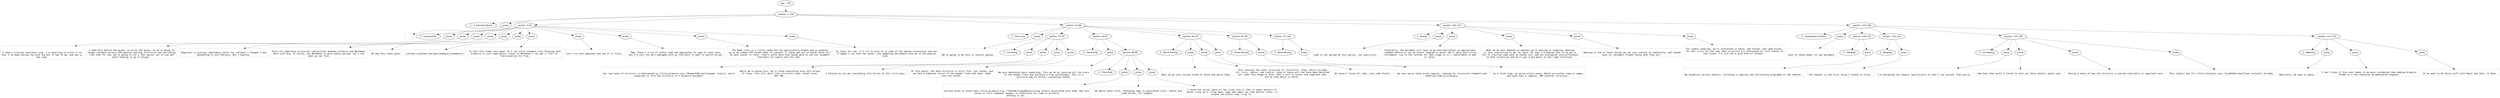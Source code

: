 digraph hierarchy {

node [fontname=Helvetica]
edge [style=dashed]

doc_0 [label="doc - 155"]


doc_0 -> { section_1}
{rank=same; section_1}

section_1 [label="section: 1-124"]


section_1 -> { header_2 prose_3 section_4 section_5 section_6 section_7}
{rank=same; header_2 prose_3 section_4 section_5 section_6 section_7}

header_2 [label="1 : A Grimoire Parser"]

prose_3 [label="prose"]

section_4 [label="section: 3-42"]

section_5 [label="section: 43-96"]

section_6 [label="section: 102-124"]

section_7 [label="section: 125-146"]


prose_3 -> leaf_8
leaf_8  [color=Gray,shape=rectangle,fontname=Inconsolata,label="
"]
section_4 -> { header_9 prose_10 prose_11 prose_12 prose_13 prose_14 prose_15 prose_16 prose_17 prose_18 prose_19 prose_20}
{rank=same; header_9 prose_10 prose_11 prose_12 prose_13 prose_14 prose_15 prose_16 prose_17 prose_18 prose_19 prose_20}

header_9 [label="2 : Introduction"]

prose_10 [label="prose"]

prose_11 [label="prose"]

prose_12 [label="prose"]

prose_13 [label="prose"]

prose_14 [label="prose"]

prose_15 [label="prose"]

prose_16 [label="prose"]

prose_17 [label="prose"]

prose_18 [label="prose"]

prose_19 [label="prose"]

prose_20 [label="prose"]


prose_10 -> leaf_21
leaf_21  [color=Gray,shape=rectangle,fontname=Inconsolata,label="

I need a literate toolchain stat. I'm unwilling to write it on
Org. I've been having fun with Org but it has to go, and now is
the time.
"]
prose_11 -> leaf_22
leaf_22  [color=Gray,shape=rectangle,fontname=Inconsolata,label="
I need this before the quipu, to write the quipu, so we're going to
forget reusable parsers and general editing structures and everything
like that for now. We're going to cut a fast parser out of Lua and
start hooking it up to things. 
"]
prose_12 -> leaf_23
leaf_23  [color=Gray,shape=rectangle,fontname=Inconsolata,label="
Pegylator is proving remarkably useful for software I thought I was
abandoning in mid-February. But I digress.
"]
prose_13 -> leaf_24
leaf_24  [color=Gray,shape=rectangle,fontname=Inconsolata,label="
There are important structural similarities between Grimoire and Markdown.
More with Org, of course, but Markdown is more widely parsed. Let's see
what we can find.
"]
prose_14 -> leaf_25
leaf_25  [color=Gray,shape=rectangle,fontname=Inconsolata,label="
Oh hey this looks good:
"]
prose_15 -> leaf_26
leaf_26  [color=Gray,shape=rectangle,fontname=Inconsolata,label="
[[https://github.com/jgm/lunamark][lunamark]]
"]
prose_16 -> leaf_27
leaf_27  [color=Gray,shape=rectangle,fontname=Inconsolata,label="
In fact this looks very good. If I can trick lunamark into thinking that
Grimoire is just some exotic flavor of Markdown I can get a *lot* of 
functionality for free.
"]
prose_17 -> leaf_28
leaf_28  [color=Gray,shape=rectangle,fontname=Inconsolata,label="
Let's try this approach and see if it flies. 
"]
prose_18 -> leaf_29
leaf_29  [color=Gray,shape=rectangle,fontname=Inconsolata,label="
Hmm. There's a lot of useful code and approaches to lpeg to steal here.
But I'm just too well-equipped with my toolchain to want to switch horses.
"]
prose_19 -> leaf_30
leaf_30  [color=Gray,shape=rectangle,fontname=Inconsolata,label="
The Node class is a little janky but not particularly broken and is shaping
up as my common AST format when in Lualand. If those get out of whack there will
be pain sooner or later. That's worth more than being able to use the lunamark
toolchain for export and the like. 
"]
prose_20 -> leaf_31
leaf_31  [color=Gray,shape=rectangle,fontname=Inconsolata,label="
At least for now. I'll try to hold on to some of the naming conventions and see
if maybe I can talk the author into adapting the module once we're the popular
kids. 
"]
section_5 -> { header_32 prose_33 section_34 section_35 section_36 section_37 section_38}
{rank=same; header_32 prose_33 section_34 section_35 section_36 section_37 section_38}

header_32 [label="2 : Structure"]

prose_33 [label="prose"]

section_34 [label="section: 47-61"]

section_35 [label="section: 62-67"]

section_36 [label="section: 81-91"]

section_37 [label="section: 92-96"]

section_38 [label="section: 97-101"]


prose_33 -> leaf_39
leaf_39  [color=Gray,shape=rectangle,fontname=Inconsolata,label="

We're going to do this in several passes. 
"]
section_34 -> { header_40 prose_41 prose_42 prose_43 prose_44}
{rank=same; header_40 prose_41 prose_42 prose_43 prose_44}

header_40 [label="3 : Chunking"]

prose_41 [label="prose"]

prose_42 [label="prose"]

prose_43 [label="prose"]

prose_44 [label="prose"]


prose_41 -> leaf_45
leaf_45  [color=Gray,shape=rectangle,fontname=Inconsolata,label="

Our top-level of structure is determined by [[file:grimoire.org::*Header%20Lines][header lines]], which
cooperate to form the structure of a Grimoire document.
"]
prose_42 -> leaf_46
leaf_46  [color=Gray,shape=rectangle,fontname=Inconsolata,label="
While we're doing this, we'll chunk everything else into arrays
of lines, this will split into structure lines, blank lines,
and TBD. 
"]
prose_43 -> leaf_47
leaf_47  [color=Gray,shape=rectangle,fontname=Inconsolata,label="
I believe we can get everything into blocks on this first pass.
"]
prose_44 -> leaf_48
leaf_48  [color=Gray,shape=rectangle,fontname=Inconsolata,label="
At this point, the data structure is still flat, but chunky, and
we have a separate vector of the header lines and their index
into the chunks. 
"]
section_35 -> { header_49 prose_50 section_51}
{rank=same; header_49 prose_50 section_51}

header_49 [label="3 : Ownership"]

prose_50 [label="prose"]

section_51 [label="section: 68-80"]


prose_50 -> leaf_52
leaf_52  [color=Gray,shape=rectangle,fontname=Inconsolata,label="

We next determine basic ownership. This we do by counting all the stars 
in the header lines and building a tree accordingly. This is a 
recursive map of vectors containing chunks. 
"]
section_51 -> { header_53 prose_54 prose_55 prose_56}
{rank=same; header_53 prose_54 prose_55 prose_56}

header_53 [label="4 : Cling Rule"]

prose_54 [label="prose"]

prose_55 [label="prose"]

prose_56 [label="prose"]


prose_54 -> leaf_57
leaf_57  [color=Gray,shape=rectangle,fontname=Inconsolata,label="

Various kinds of block have [[file:grimoire.org::*The%20Cling%20Rule][cling rules]] associated with them. How this
works is still somewhat opaque, no substitute for code in actually
working it out. 
"]
prose_55 -> leaf_58
leaf_58  [color=Gray,shape=rectangle,fontname=Inconsolata,label="
We apply these rules, attaching tags to associated lists, tables and
code blocks, for example. 
"]
prose_56 -> leaf_59
leaf_59  [color=Gray,shape=rectangle,fontname=Inconsolata,label="
I think the secret sauce of the cling rule is that it never matters if 
marks cling up or cling down, tags and names can come before, after, or
around the blocks they cling to. 
"]
section_36 -> { header_60 prose_61 prose_62 prose_63}
{rank=same; header_60 prose_61 prose_62 prose_63}

header_60 [label="3 : Block Parsing"]

prose_61 [label="prose"]

prose_62 [label="prose"]

prose_63 [label="prose"]


prose_61 -> leaf_64
leaf_64  [color=Gray,shape=rectangle,fontname=Inconsolata,label="

Next we go into certain kinds of block and parse them.
"]
prose_62 -> leaf_65
leaf_65  [color=Gray,shape=rectangle,fontname=Inconsolata,label="
This resolves the inner structure of 'structure' lines, which includes
all lists, tables, and similar. Some of these will not have been detected
yet, when this stage is done, what's left is prose, and unparsed code,
and we know which is which. 
"]
prose_63 -> leaf_66
leaf_66  [color=Gray,shape=rectangle,fontname=Inconsolata,label="
We haven't found all code, just code blocks. 
"]
section_37 -> { header_67 prose_68}
{rank=same; header_67 prose_68}

header_67 [label="3 : Prose Parsing"]

prose_68 [label="prose"]


prose_68 -> leaf_69
leaf_69  [color=Gray,shape=rectangle,fontname=Inconsolata,label="

We next parse these prose regions, looking for structural elements and 
handling them accordingly. 
"]
section_38 -> { header_70 prose_71}
{rank=same; header_70 prose_71}

header_70 [label="3 : Mark Parsing"]

prose_71 [label="prose"]


prose_71 -> leaf_72
leaf_72  [color=Gray,shape=rectangle,fontname=Inconsolata,label="

As a final step, we parse within marks. Marks are either tags or names,
and both have a complex, TBD internal structure. 
"]
section_6 -> { header_73 prose_74 prose_75 prose_76 prose_77 prose_78}
{rank=same; header_73 prose_74 prose_75 prose_76 prose_77 prose_78}

header_73 [label="2 : Result"]

prose_74 [label="prose"]

prose_75 [label="prose"]

prose_76 [label="prose"]

prose_77 [label="prose"]

prose_78 [label="prose"]


prose_74 -> leaf_79
leaf_79  [color=Gray,shape=rectangle,fontname=Inconsolata,label="

Code is not parsed by this parser, not explicitly. 
"]
prose_75 -> leaf_80
leaf_80  [color=Gray,shape=rectangle,fontname=Inconsolata,label="
Eventually, the document will have to be executed within an appropriate 
sandbox before it can be either tangled or woven. We'll skip that little
refinement, Lua is the runtime for that stage so it's comfortable to add 
it later. 
"]
prose_76 -> leaf_81
leaf_81  [color=Gray,shape=rectangle,fontname=Inconsolata,label="
What we do next depends on whether we're weaving or tangling. Weaving
is less interesting to me, at least for now; I'm hoping that if we get a 
bit of traction some wonk at Pandoc will add our biological distinctiveness
to that collective and we'll get a big boost in the right direction. 
"]
prose_77 -> leaf_82
leaf_82  [color=Gray,shape=rectangle,fontname=Inconsolata,label="
Weaving is one of those things we can just iterate on endlesssly, and indeed
have to, document formats being what they are. 
"]
prose_78 -> leaf_83
leaf_83  [color=Gray,shape=rectangle,fontname=Inconsolata,label="
For simple tangling, we're interested in marks, edn blocks, and code blocks,
for now. Lists are the next data structure I'm interested in, with tables in
last place. I'm just not a grid kind of thinker. 


"]
section_7 -> { header_84 prose_85 section_86 section_87 section_88 section_89}
{rank=same; header_84 prose_85 section_86 section_87 section_88 section_89}

header_84 [label="2 : Subsequent Actions"]

prose_85 [label="prose"]

section_86 [label="section: 129-132"]

section_87 [label="section: 133-136"]

section_88 [label="section: 137-146"]

section_89 [label="section: 147-155"]


prose_85 -> leaf_90
leaf_90  [color=Gray,shape=rectangle,fontname=Inconsolata,label="

Each of these needs its own document.
"]
section_86 -> { header_91 prose_92}
{rank=same; header_91 prose_92}

header_91 [label="3 : Filtration"]

prose_92 [label="prose"]


prose_92 -> leaf_93
leaf_93  [color=Gray,shape=rectangle,fontname=Inconsolata,label="

We normalize certain aspects, including a rigorous and unflinching programme of tab removal. 
"]
section_87 -> { header_94 prose_95}
{rank=same; header_94 prose_95}

header_94 [label="3 : Tangling"]

prose_95 [label="prose"]


prose_95 -> leaf_96
leaf_96  [color=Gray,shape=rectangle,fontname=Inconsolata,label="

The tangler is the first thing I intend to write. 
"]
section_88 -> { header_97 prose_98 prose_99 prose_100 prose_101}
{rank=same; header_97 prose_98 prose_99 prose_100 prose_101}

header_97 [label="3 : Unraveling"]

prose_98 [label="prose"]

prose_99 [label="prose"]

prose_100 [label="prose"]

prose_101 [label="prose"]


prose_98 -> leaf_102
leaf_102  [color=Gray,shape=rectangle,fontname=Inconsolata,label="

I'm designing the tangler specifically so that I can unravel from source. 
"]
prose_99 -> leaf_103
leaf_103  [color=Gray,shape=rectangle,fontname=Inconsolata,label="
How does that work? I intend to work out those details quite soon. 
"]
prose_100 -> leaf_104
leaf_104  [color=Gray,shape=rectangle,fontname=Inconsolata,label="
Having a sense of how the structure is parsed internally is important here.
"]
prose_101 -> leaf_105
leaf_105  [color=Gray,shape=rectangle,fontname=Inconsolata,label="
This subject has its [[file:unraveler.org::*grym%20unravel][own section]] already.
"]
section_89 -> { header_106 prose_107 prose_108 prose_109}
{rank=same; header_106 prose_107 prose_108 prose_109}

header_106 [label="3 : Weaving"]

prose_107 [label="prose"]

prose_108 [label="prose"]

prose_109 [label="prose"]


prose_107 -> leaf_110
leaf_110  [color=Gray,shape=rectangle,fontname=Inconsolata,label="

Naturally, we need to weave. 
"]
prose_108 -> leaf_111
leaf_111  [color=Gray,shape=rectangle,fontname=Inconsolata,label="
I don't know if this ever needs to be more customized than adding Grimoire 
format to a few canonical documentation engines. 
"]
prose_109 -> leaf_112
leaf_112  [color=Gray,shape=rectangle,fontname=Inconsolata,label="
If we want to do fancy stuff with React and that, it does. 
"]

}
